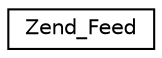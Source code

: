 digraph G
{
  edge [fontname="Helvetica",fontsize="10",labelfontname="Helvetica",labelfontsize="10"];
  node [fontname="Helvetica",fontsize="10",shape=record];
  rankdir="LR";
  Node1 [label="Zend_Feed",height=0.2,width=0.4,color="black", fillcolor="white", style="filled",URL="$class_zend___feed.html"];
}
